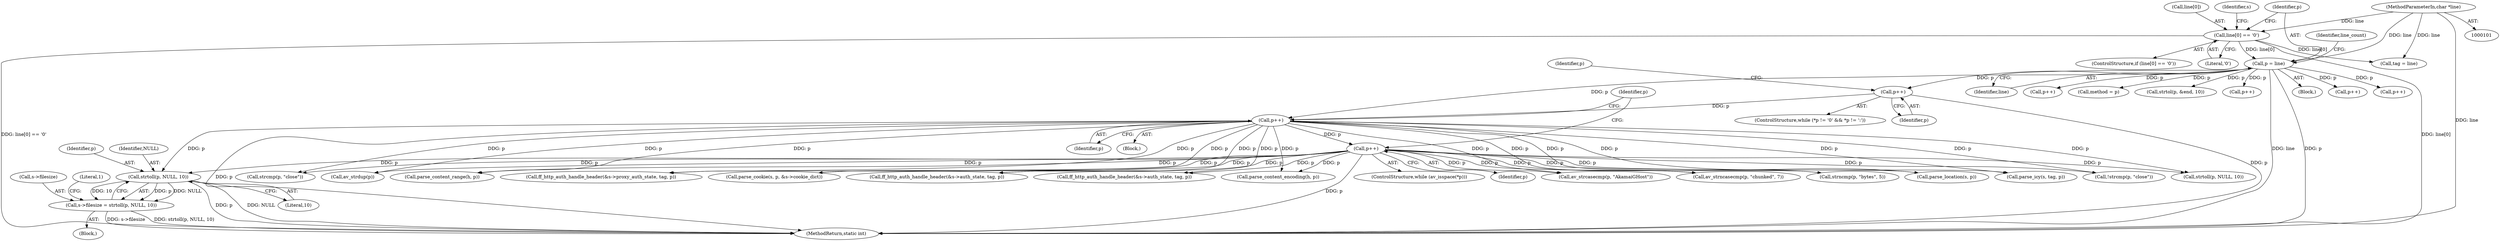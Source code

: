 digraph "0_FFmpeg_2a05c8f813de6f2278827734bf8102291e7484aa_7@pointer" {
"1000443" [label="(Call,strtoll(p, NULL, 10))"];
"1000397" [label="(Call,p++)"];
"1000381" [label="(Call,p++)"];
"1000145" [label="(Call,p = line)"];
"1000132" [label="(Call,line[0] == '\0')"];
"1000103" [label="(MethodParameterIn,char *line)"];
"1000403" [label="(Call,p++)"];
"1000439" [label="(Call,s->filesize = strtoll(p, NULL, 10))"];
"1000106" [label="(Block,)"];
"1000140" [label="(Identifier,s)"];
"1000397" [label="(Call,p++)"];
"1000381" [label="(Call,p++)"];
"1000146" [label="(Identifier,p)"];
"1000445" [label="(Identifier,NULL)"];
"1000394" [label="(Call,tag = line)"];
"1000541" [label="(Call,ff_http_auth_handle_header(&s->proxy_auth_state, tag, p))"];
"1000686" [label="(MethodReturn,static int)"];
"1000169" [label="(Call,p++)"];
"1000403" [label="(Call,p++)"];
"1000685" [label="(Literal,1)"];
"1000513" [label="(Call,ff_http_auth_handle_header(&s->auth_state, tag, p))"];
"1000415" [label="(Call,parse_location(s, p))"];
"1000660" [label="(Call,parse_icy(s, tag, p))"];
"1000332" [label="(Call,p++)"];
"1000446" [label="(Literal,10)"];
"1000375" [label="(Identifier,p)"];
"1000444" [label="(Identifier,p)"];
"1000147" [label="(Identifier,line)"];
"1000173" [label="(Call,p++)"];
"1000527" [label="(Call,ff_http_auth_handle_header(&s->auth_state, tag, p))"];
"1000398" [label="(Identifier,p)"];
"1000158" [label="(Call,method = p)"];
"1000133" [label="(Call,line[0])"];
"1000466" [label="(Call,strncmp(p, \"bytes\", 5))"];
"1000344" [label="(Call,strtol(p, &end, 10))"];
"1000338" [label="(Call,p++)"];
"1000404" [label="(Identifier,p)"];
"1000103" [label="(MethodParameterIn,char *line)"];
"1000557" [label="(Call,strcmp(p, \"close\"))"];
"1000150" [label="(Identifier,line_count)"];
"1000131" [label="(ControlStructure,if (line[0] == '\0'))"];
"1000136" [label="(Literal,'\0')"];
"1000440" [label="(Call,s->filesize)"];
"1000454" [label="(Call,parse_content_range(h, p))"];
"1000621" [label="(Call,parse_cookie(s, p, &s->cookie_dict))"];
"1000490" [label="(Call,av_strncasecmp(p, \"chunked\", 7))"];
"1000644" [label="(Call,strtoll(p, NULL, 10))"];
"1000402" [label="(Identifier,p)"];
"1000574" [label="(Call,av_strcasecmp(p, \"AkamaiGHost\"))"];
"1000371" [label="(ControlStructure,while (*p != '\0' && *p != ':'))"];
"1000438" [label="(Block,)"];
"1000556" [label="(Call,!strcmp(p, \"close\"))"];
"1000370" [label="(Block,)"];
"1000439" [label="(Call,s->filesize = strtoll(p, NULL, 10))"];
"1000382" [label="(Identifier,p)"];
"1000132" [label="(Call,line[0] == '\0')"];
"1000399" [label="(ControlStructure,while (av_isspace(*p)))"];
"1000611" [label="(Call,av_strdup(p))"];
"1000443" [label="(Call,strtoll(p, NULL, 10))"];
"1000678" [label="(Call,parse_content_encoding(h, p))"];
"1000145" [label="(Call,p = line)"];
"1000443" -> "1000439"  [label="AST: "];
"1000443" -> "1000446"  [label="CFG: "];
"1000444" -> "1000443"  [label="AST: "];
"1000445" -> "1000443"  [label="AST: "];
"1000446" -> "1000443"  [label="AST: "];
"1000439" -> "1000443"  [label="CFG: "];
"1000443" -> "1000686"  [label="DDG: NULL"];
"1000443" -> "1000686"  [label="DDG: p"];
"1000443" -> "1000439"  [label="DDG: p"];
"1000443" -> "1000439"  [label="DDG: NULL"];
"1000443" -> "1000439"  [label="DDG: 10"];
"1000397" -> "1000443"  [label="DDG: p"];
"1000403" -> "1000443"  [label="DDG: p"];
"1000397" -> "1000370"  [label="AST: "];
"1000397" -> "1000398"  [label="CFG: "];
"1000398" -> "1000397"  [label="AST: "];
"1000402" -> "1000397"  [label="CFG: "];
"1000397" -> "1000686"  [label="DDG: p"];
"1000381" -> "1000397"  [label="DDG: p"];
"1000145" -> "1000397"  [label="DDG: p"];
"1000397" -> "1000403"  [label="DDG: p"];
"1000397" -> "1000415"  [label="DDG: p"];
"1000397" -> "1000454"  [label="DDG: p"];
"1000397" -> "1000466"  [label="DDG: p"];
"1000397" -> "1000490"  [label="DDG: p"];
"1000397" -> "1000513"  [label="DDG: p"];
"1000397" -> "1000527"  [label="DDG: p"];
"1000397" -> "1000541"  [label="DDG: p"];
"1000397" -> "1000556"  [label="DDG: p"];
"1000397" -> "1000557"  [label="DDG: p"];
"1000397" -> "1000574"  [label="DDG: p"];
"1000397" -> "1000611"  [label="DDG: p"];
"1000397" -> "1000621"  [label="DDG: p"];
"1000397" -> "1000644"  [label="DDG: p"];
"1000397" -> "1000660"  [label="DDG: p"];
"1000397" -> "1000678"  [label="DDG: p"];
"1000381" -> "1000371"  [label="AST: "];
"1000381" -> "1000382"  [label="CFG: "];
"1000382" -> "1000381"  [label="AST: "];
"1000375" -> "1000381"  [label="CFG: "];
"1000381" -> "1000686"  [label="DDG: p"];
"1000145" -> "1000381"  [label="DDG: p"];
"1000145" -> "1000106"  [label="AST: "];
"1000145" -> "1000147"  [label="CFG: "];
"1000146" -> "1000145"  [label="AST: "];
"1000147" -> "1000145"  [label="AST: "];
"1000150" -> "1000145"  [label="CFG: "];
"1000145" -> "1000686"  [label="DDG: p"];
"1000145" -> "1000686"  [label="DDG: line"];
"1000132" -> "1000145"  [label="DDG: line[0]"];
"1000103" -> "1000145"  [label="DDG: line"];
"1000145" -> "1000158"  [label="DDG: p"];
"1000145" -> "1000169"  [label="DDG: p"];
"1000145" -> "1000173"  [label="DDG: p"];
"1000145" -> "1000332"  [label="DDG: p"];
"1000145" -> "1000338"  [label="DDG: p"];
"1000145" -> "1000344"  [label="DDG: p"];
"1000132" -> "1000131"  [label="AST: "];
"1000132" -> "1000136"  [label="CFG: "];
"1000133" -> "1000132"  [label="AST: "];
"1000136" -> "1000132"  [label="AST: "];
"1000140" -> "1000132"  [label="CFG: "];
"1000146" -> "1000132"  [label="CFG: "];
"1000132" -> "1000686"  [label="DDG: line[0] == '\0'"];
"1000132" -> "1000686"  [label="DDG: line[0]"];
"1000103" -> "1000132"  [label="DDG: line"];
"1000132" -> "1000394"  [label="DDG: line[0]"];
"1000103" -> "1000101"  [label="AST: "];
"1000103" -> "1000686"  [label="DDG: line"];
"1000103" -> "1000394"  [label="DDG: line"];
"1000403" -> "1000399"  [label="AST: "];
"1000403" -> "1000404"  [label="CFG: "];
"1000404" -> "1000403"  [label="AST: "];
"1000402" -> "1000403"  [label="CFG: "];
"1000403" -> "1000686"  [label="DDG: p"];
"1000403" -> "1000415"  [label="DDG: p"];
"1000403" -> "1000454"  [label="DDG: p"];
"1000403" -> "1000466"  [label="DDG: p"];
"1000403" -> "1000490"  [label="DDG: p"];
"1000403" -> "1000513"  [label="DDG: p"];
"1000403" -> "1000527"  [label="DDG: p"];
"1000403" -> "1000541"  [label="DDG: p"];
"1000403" -> "1000556"  [label="DDG: p"];
"1000403" -> "1000557"  [label="DDG: p"];
"1000403" -> "1000574"  [label="DDG: p"];
"1000403" -> "1000611"  [label="DDG: p"];
"1000403" -> "1000621"  [label="DDG: p"];
"1000403" -> "1000644"  [label="DDG: p"];
"1000403" -> "1000660"  [label="DDG: p"];
"1000403" -> "1000678"  [label="DDG: p"];
"1000439" -> "1000438"  [label="AST: "];
"1000440" -> "1000439"  [label="AST: "];
"1000685" -> "1000439"  [label="CFG: "];
"1000439" -> "1000686"  [label="DDG: strtoll(p, NULL, 10)"];
"1000439" -> "1000686"  [label="DDG: s->filesize"];
}
